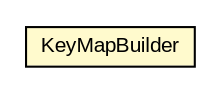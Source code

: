 #!/usr/local/bin/dot
#
# Class diagram 
# Generated by UMLGraph version R5_6-24-gf6e263 (http://www.umlgraph.org/)
#

digraph G {
	edge [fontname="arial",fontsize=10,labelfontname="arial",labelfontsize=10];
	node [fontname="arial",fontsize=10,shape=plaintext];
	nodesep=0.25;
	ranksep=0.5;
	// net.trajano.openidconnect.jaspic.test.KeyMapBuilder
	c455 [label=<<table title="net.trajano.openidconnect.jaspic.test.KeyMapBuilder" border="0" cellborder="1" cellspacing="0" cellpadding="2" port="p" bgcolor="lemonChiffon" href="./KeyMapBuilder.html">
		<tr><td><table border="0" cellspacing="0" cellpadding="1">
<tr><td align="center" balign="center"> KeyMapBuilder </td></tr>
		</table></td></tr>
		</table>>, URL="./KeyMapBuilder.html", fontname="arial", fontcolor="black", fontsize=10.0];
}

